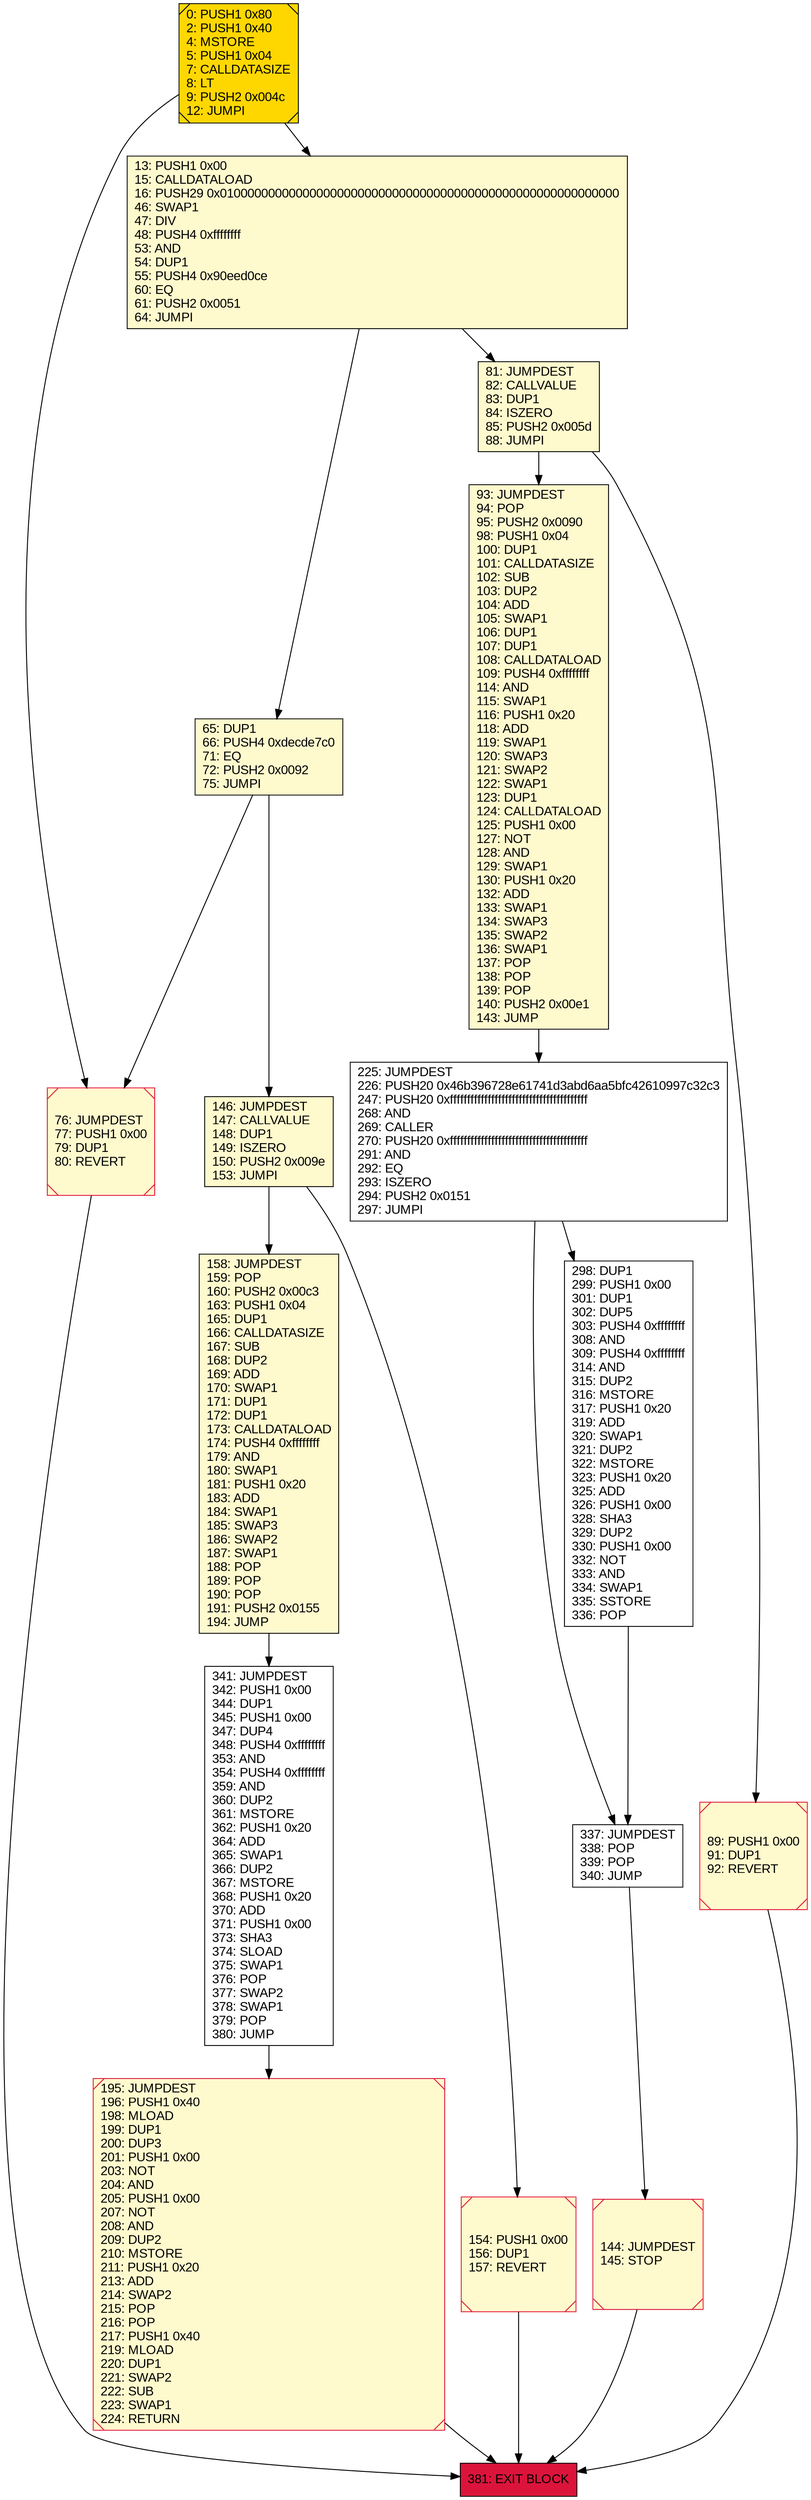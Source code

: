 digraph G {
bgcolor=transparent rankdir=UD;
node [shape=box style=filled color=black fillcolor=white fontname=arial fontcolor=black];
93 [label="93: JUMPDEST\l94: POP\l95: PUSH2 0x0090\l98: PUSH1 0x04\l100: DUP1\l101: CALLDATASIZE\l102: SUB\l103: DUP2\l104: ADD\l105: SWAP1\l106: DUP1\l107: DUP1\l108: CALLDATALOAD\l109: PUSH4 0xffffffff\l114: AND\l115: SWAP1\l116: PUSH1 0x20\l118: ADD\l119: SWAP1\l120: SWAP3\l121: SWAP2\l122: SWAP1\l123: DUP1\l124: CALLDATALOAD\l125: PUSH1 0x00\l127: NOT\l128: AND\l129: SWAP1\l130: PUSH1 0x20\l132: ADD\l133: SWAP1\l134: SWAP3\l135: SWAP2\l136: SWAP1\l137: POP\l138: POP\l139: POP\l140: PUSH2 0x00e1\l143: JUMP\l" fillcolor=lemonchiffon ];
144 [label="144: JUMPDEST\l145: STOP\l" fillcolor=lemonchiffon shape=Msquare color=crimson ];
65 [label="65: DUP1\l66: PUSH4 0xdecde7c0\l71: EQ\l72: PUSH2 0x0092\l75: JUMPI\l" fillcolor=lemonchiffon ];
195 [label="195: JUMPDEST\l196: PUSH1 0x40\l198: MLOAD\l199: DUP1\l200: DUP3\l201: PUSH1 0x00\l203: NOT\l204: AND\l205: PUSH1 0x00\l207: NOT\l208: AND\l209: DUP2\l210: MSTORE\l211: PUSH1 0x20\l213: ADD\l214: SWAP2\l215: POP\l216: POP\l217: PUSH1 0x40\l219: MLOAD\l220: DUP1\l221: SWAP2\l222: SUB\l223: SWAP1\l224: RETURN\l" fillcolor=lemonchiffon shape=Msquare color=crimson ];
0 [label="0: PUSH1 0x80\l2: PUSH1 0x40\l4: MSTORE\l5: PUSH1 0x04\l7: CALLDATASIZE\l8: LT\l9: PUSH2 0x004c\l12: JUMPI\l" fillcolor=lemonchiffon shape=Msquare fillcolor=gold ];
76 [label="76: JUMPDEST\l77: PUSH1 0x00\l79: DUP1\l80: REVERT\l" fillcolor=lemonchiffon shape=Msquare color=crimson ];
81 [label="81: JUMPDEST\l82: CALLVALUE\l83: DUP1\l84: ISZERO\l85: PUSH2 0x005d\l88: JUMPI\l" fillcolor=lemonchiffon ];
225 [label="225: JUMPDEST\l226: PUSH20 0x46b396728e61741d3abd6aa5bfc42610997c32c3\l247: PUSH20 0xffffffffffffffffffffffffffffffffffffffff\l268: AND\l269: CALLER\l270: PUSH20 0xffffffffffffffffffffffffffffffffffffffff\l291: AND\l292: EQ\l293: ISZERO\l294: PUSH2 0x0151\l297: JUMPI\l" ];
146 [label="146: JUMPDEST\l147: CALLVALUE\l148: DUP1\l149: ISZERO\l150: PUSH2 0x009e\l153: JUMPI\l" fillcolor=lemonchiffon ];
13 [label="13: PUSH1 0x00\l15: CALLDATALOAD\l16: PUSH29 0x0100000000000000000000000000000000000000000000000000000000\l46: SWAP1\l47: DIV\l48: PUSH4 0xffffffff\l53: AND\l54: DUP1\l55: PUSH4 0x90eed0ce\l60: EQ\l61: PUSH2 0x0051\l64: JUMPI\l" fillcolor=lemonchiffon ];
158 [label="158: JUMPDEST\l159: POP\l160: PUSH2 0x00c3\l163: PUSH1 0x04\l165: DUP1\l166: CALLDATASIZE\l167: SUB\l168: DUP2\l169: ADD\l170: SWAP1\l171: DUP1\l172: DUP1\l173: CALLDATALOAD\l174: PUSH4 0xffffffff\l179: AND\l180: SWAP1\l181: PUSH1 0x20\l183: ADD\l184: SWAP1\l185: SWAP3\l186: SWAP2\l187: SWAP1\l188: POP\l189: POP\l190: POP\l191: PUSH2 0x0155\l194: JUMP\l" fillcolor=lemonchiffon ];
341 [label="341: JUMPDEST\l342: PUSH1 0x00\l344: DUP1\l345: PUSH1 0x00\l347: DUP4\l348: PUSH4 0xffffffff\l353: AND\l354: PUSH4 0xffffffff\l359: AND\l360: DUP2\l361: MSTORE\l362: PUSH1 0x20\l364: ADD\l365: SWAP1\l366: DUP2\l367: MSTORE\l368: PUSH1 0x20\l370: ADD\l371: PUSH1 0x00\l373: SHA3\l374: SLOAD\l375: SWAP1\l376: POP\l377: SWAP2\l378: SWAP1\l379: POP\l380: JUMP\l" ];
89 [label="89: PUSH1 0x00\l91: DUP1\l92: REVERT\l" fillcolor=lemonchiffon shape=Msquare color=crimson ];
337 [label="337: JUMPDEST\l338: POP\l339: POP\l340: JUMP\l" ];
154 [label="154: PUSH1 0x00\l156: DUP1\l157: REVERT\l" fillcolor=lemonchiffon shape=Msquare color=crimson ];
298 [label="298: DUP1\l299: PUSH1 0x00\l301: DUP1\l302: DUP5\l303: PUSH4 0xffffffff\l308: AND\l309: PUSH4 0xffffffff\l314: AND\l315: DUP2\l316: MSTORE\l317: PUSH1 0x20\l319: ADD\l320: SWAP1\l321: DUP2\l322: MSTORE\l323: PUSH1 0x20\l325: ADD\l326: PUSH1 0x00\l328: SHA3\l329: DUP2\l330: PUSH1 0x00\l332: NOT\l333: AND\l334: SWAP1\l335: SSTORE\l336: POP\l" ];
381 [label="381: EXIT BLOCK\l" fillcolor=crimson ];
0 -> 76;
158 -> 341;
89 -> 381;
154 -> 381;
298 -> 337;
81 -> 93;
65 -> 146;
65 -> 76;
93 -> 225;
225 -> 298;
81 -> 89;
76 -> 381;
146 -> 154;
195 -> 381;
225 -> 337;
13 -> 65;
13 -> 81;
144 -> 381;
0 -> 13;
146 -> 158;
337 -> 144;
341 -> 195;
}